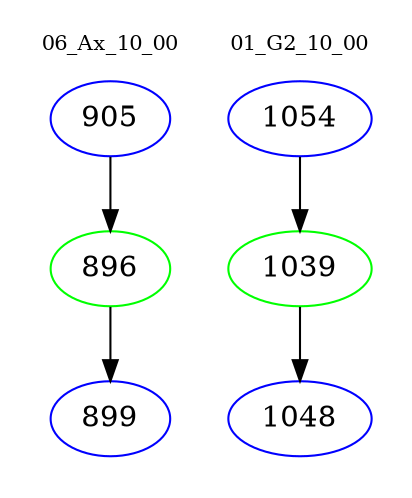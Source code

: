 digraph{
subgraph cluster_0 {
color = white
label = "06_Ax_10_00";
fontsize=10;
T0_905 [label="905", color="blue"]
T0_905 -> T0_896 [color="black"]
T0_896 [label="896", color="green"]
T0_896 -> T0_899 [color="black"]
T0_899 [label="899", color="blue"]
}
subgraph cluster_1 {
color = white
label = "01_G2_10_00";
fontsize=10;
T1_1054 [label="1054", color="blue"]
T1_1054 -> T1_1039 [color="black"]
T1_1039 [label="1039", color="green"]
T1_1039 -> T1_1048 [color="black"]
T1_1048 [label="1048", color="blue"]
}
}

